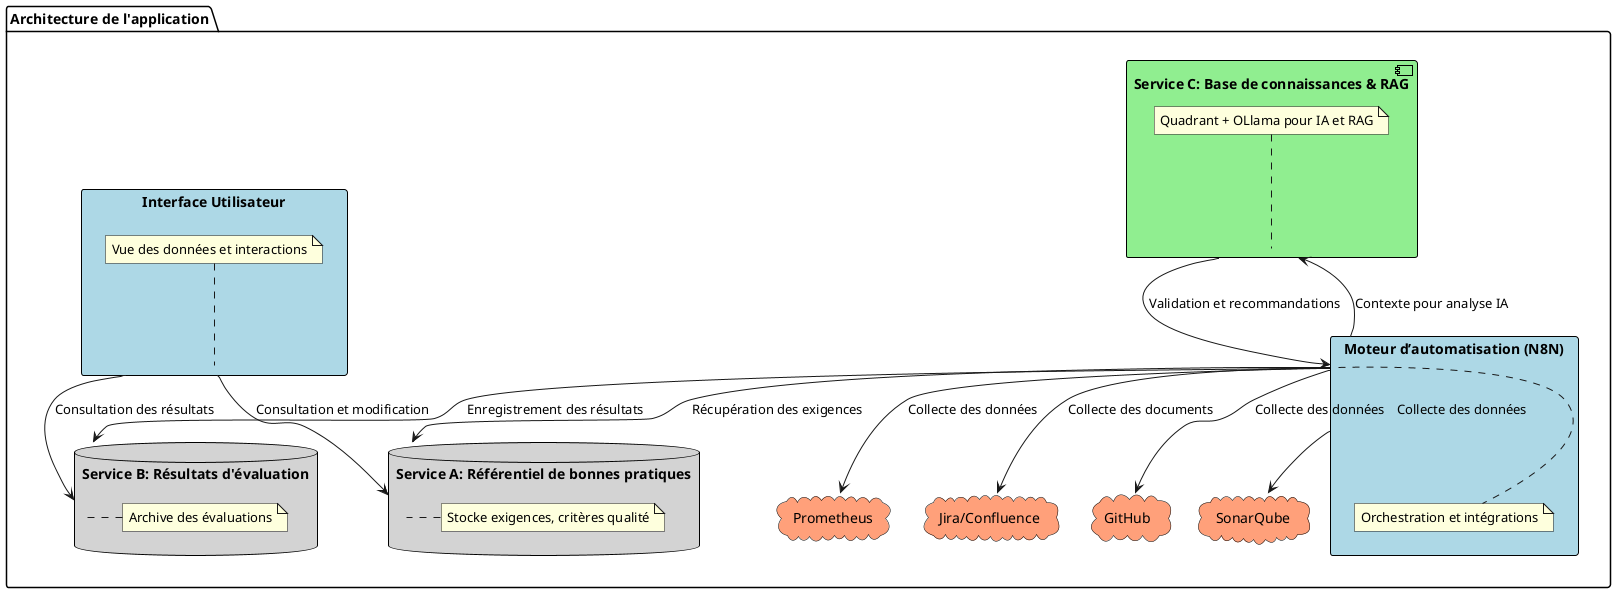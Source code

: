 @startuml
!define RECTANGLE_COLOR LightBlue
!define DB_COLOR LightGray
!define SERVICE_COLOR LightGreen
!define EXTERNAL_COLOR LightSalmon

skinparam rectangle {
  BackgroundColor RECTANGLE_COLOR
  BorderColor Black
}
skinparam database {
  BackgroundColor DB_COLOR
  BorderColor Black
}
skinparam component {
  BackgroundColor SERVICE_COLOR
  BorderColor Black
}
skinparam cloud {
  BackgroundColor EXTERNAL_COLOR
  BorderColor Black
}

package "Architecture de l'application" {
    database "Service A: Référentiel de bonnes pratiques" as A {
        note left of A: Stocke exigences, critères qualité
    }

    database "Service B: Résultats d'évaluation" as B {
        note right of B: Archive des évaluations
    }

    component "Service C: Base de connaissances & RAG" as C {
        note top of C: Quadrant + OLlama pour IA et RAG
    }

    rectangle "Moteur d’automatisation (N8N)" as N8N {
        note bottom of N8N: Orchestration et intégrations
    }

    rectangle "Interface Utilisateur" as UI {
        note top of UI: Vue des données et interactions
    }

    cloud "GitHub" as GitHub
    cloud "SonarQube" as SonarQube
    cloud "Prometheus" as Prometheus
    cloud "Jira/Confluence" as JiraConfluence
}

UI --> A : Consultation et modification
UI --> B : Consultation des résultats

N8N --> A : Récupération des exigences
N8N --> GitHub : Collecte des données
N8N --> SonarQube : Collecte des données
N8N --> Prometheus : Collecte des données
N8N --> JiraConfluence : Collecte des documents

N8N --> C : Contexte pour analyse IA
C --> N8N : Validation et recommandations

N8N --> B : Enregistrement des résultats
@enduml